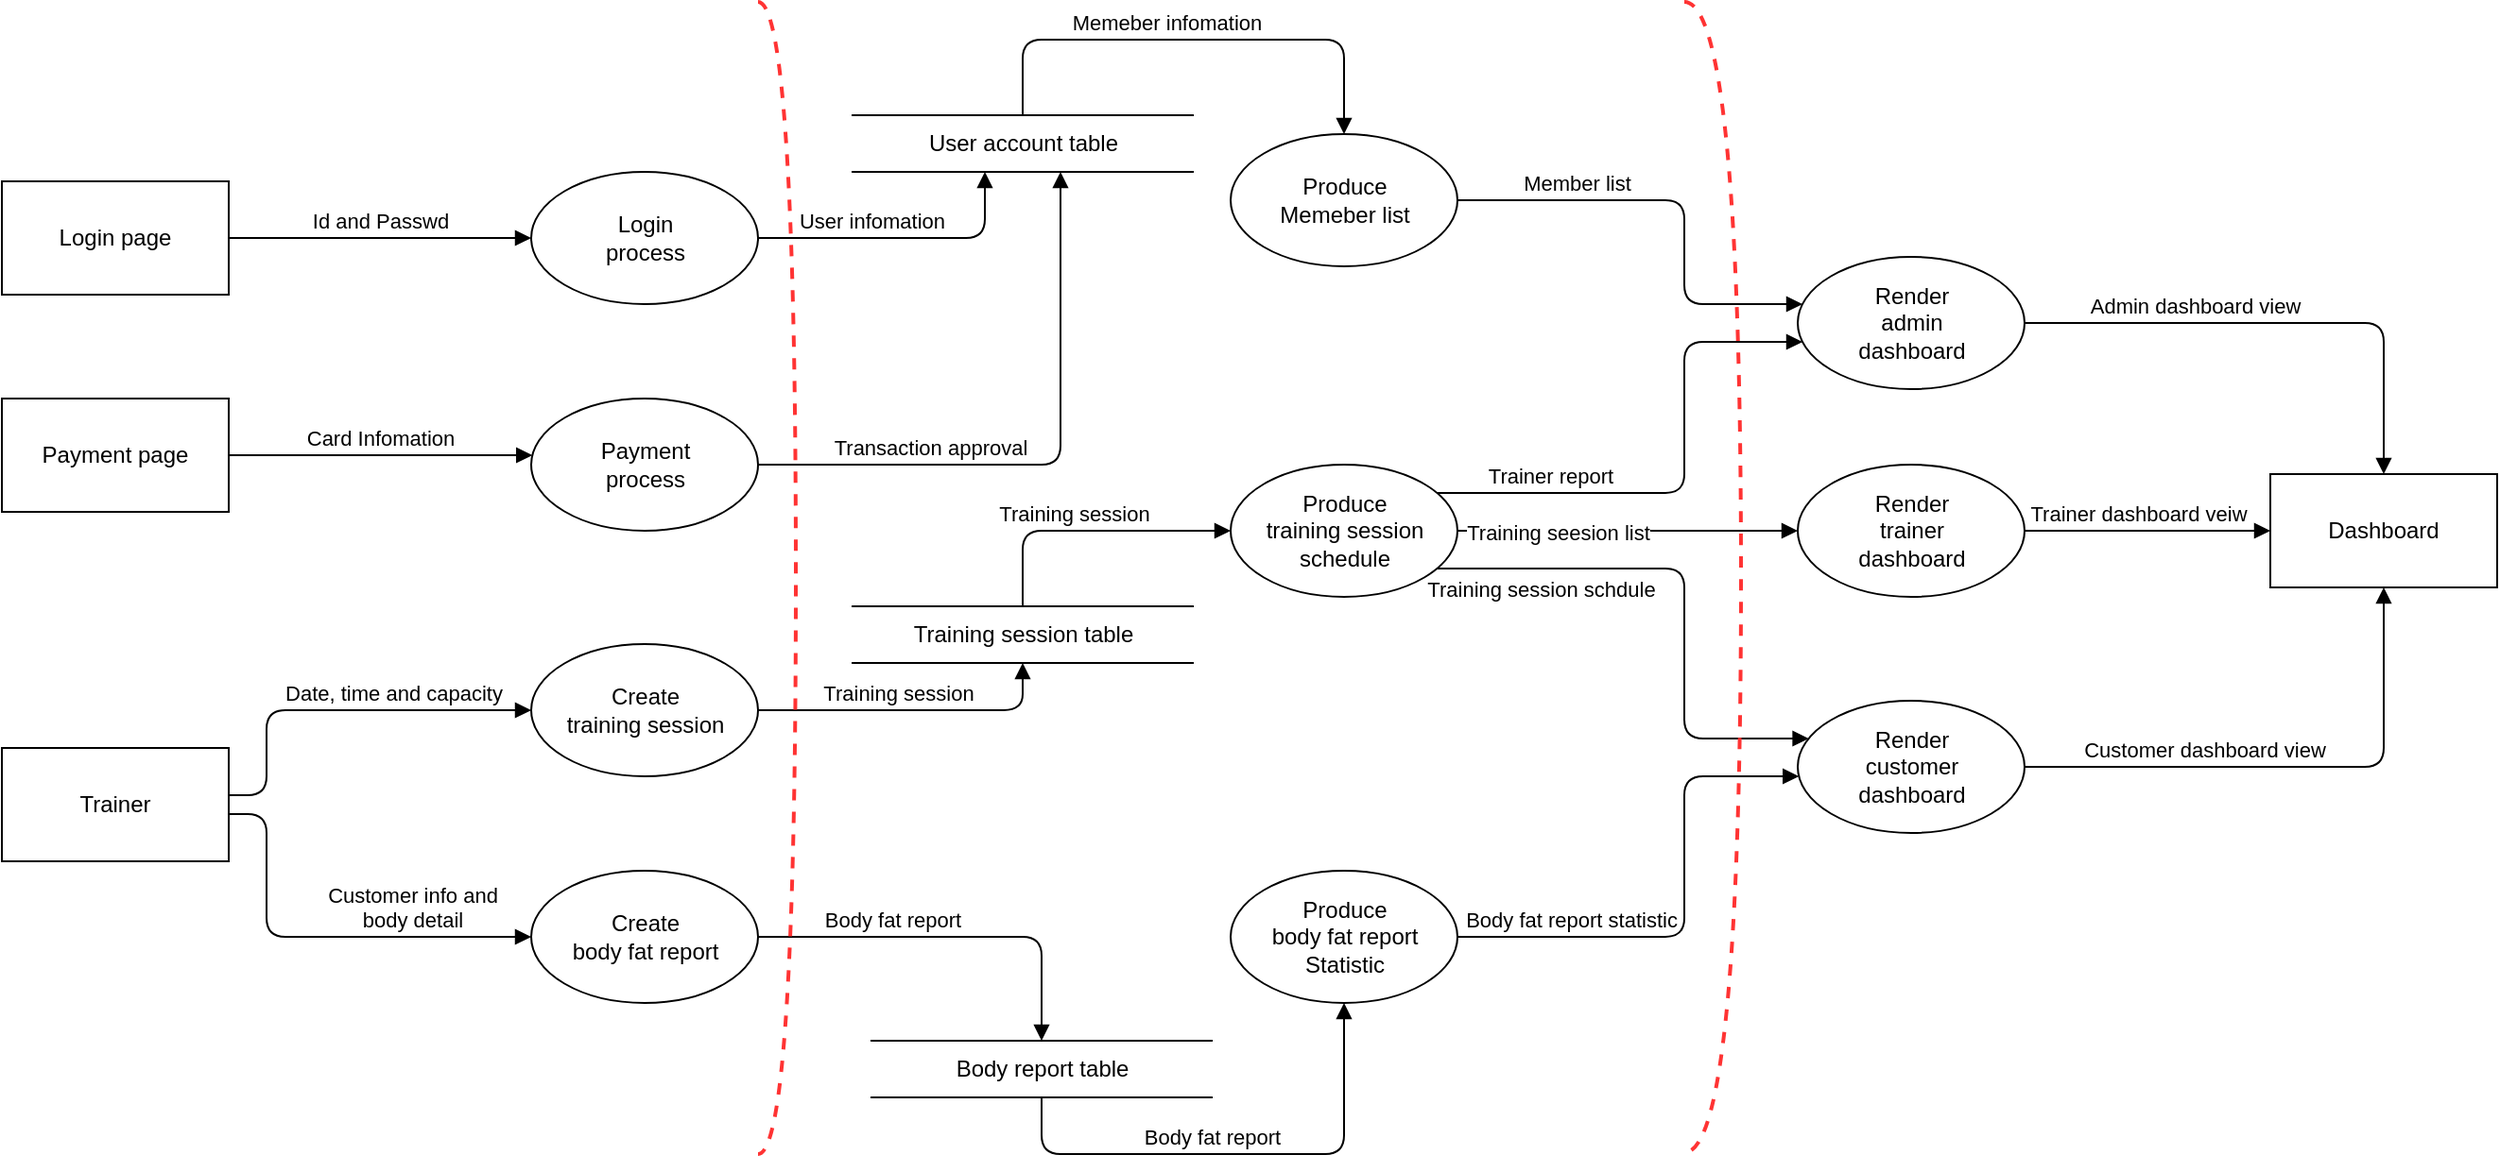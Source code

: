 <mxfile version="12.9.10" type="device"><diagram id="Wqul58esGj4QoU5V8-xV" name="Page-1"><mxGraphModel dx="4740" dy="2377" grid="1" gridSize="10" guides="1" tooltips="1" connect="1" arrows="1" fold="1" page="1" pageScale="1" pageWidth="2336" pageHeight="1654" math="0" shadow="0"><root><mxCell id="0"/><mxCell id="1" parent="0"/><mxCell id="eS3hO4ntNovAqbB1eu0Y-68" value="Login page" style="rounded=0;whiteSpace=wrap;html=1;" vertex="1" parent="1"><mxGeometry x="120" y="245" width="120" height="60" as="geometry"/></mxCell><mxCell id="eS3hO4ntNovAqbB1eu0Y-69" value="Payment page" style="rounded=0;whiteSpace=wrap;html=1;" vertex="1" parent="1"><mxGeometry x="120" y="360" width="120" height="60" as="geometry"/></mxCell><mxCell id="eS3hO4ntNovAqbB1eu0Y-71" value="Trainer" style="rounded=0;whiteSpace=wrap;html=1;" vertex="1" parent="1"><mxGeometry x="120" y="545" width="120" height="60" as="geometry"/></mxCell><mxCell id="eS3hO4ntNovAqbB1eu0Y-72" value="User account table" style="html=1;dashed=0;whitespace=wrap;shape=partialRectangle;right=0;left=0;" vertex="1" parent="1"><mxGeometry x="570" y="210" width="180" height="30" as="geometry"/></mxCell><mxCell id="eS3hO4ntNovAqbB1eu0Y-73" value="Training session table" style="html=1;dashed=0;whitespace=wrap;shape=partialRectangle;right=0;left=0;" vertex="1" parent="1"><mxGeometry x="570" y="470" width="180" height="30" as="geometry"/></mxCell><mxCell id="eS3hO4ntNovAqbB1eu0Y-76" value="Body report&amp;nbsp;table" style="html=1;dashed=0;whitespace=wrap;shape=partialRectangle;right=0;left=0;" vertex="1" parent="1"><mxGeometry x="580" y="700" width="180" height="30" as="geometry"/></mxCell><mxCell id="eS3hO4ntNovAqbB1eu0Y-77" value="Login&lt;br&gt;process" style="shape=ellipse;html=1;dashed=0;whitespace=wrap;perimeter=ellipsePerimeter;" vertex="1" parent="1"><mxGeometry x="400" y="240" width="120" height="70" as="geometry"/></mxCell><mxCell id="eS3hO4ntNovAqbB1eu0Y-78" value="Payment&lt;br&gt;process" style="shape=ellipse;html=1;dashed=0;whitespace=wrap;perimeter=ellipsePerimeter;" vertex="1" parent="1"><mxGeometry x="400" y="360" width="120" height="70" as="geometry"/></mxCell><mxCell id="eS3hO4ntNovAqbB1eu0Y-79" value="Create&lt;br&gt;training session" style="shape=ellipse;html=1;dashed=0;whitespace=wrap;perimeter=ellipsePerimeter;" vertex="1" parent="1"><mxGeometry x="400" y="490" width="120" height="70" as="geometry"/></mxCell><mxCell id="eS3hO4ntNovAqbB1eu0Y-80" value="Create&lt;br&gt;body fat report" style="shape=ellipse;html=1;dashed=0;whitespace=wrap;perimeter=ellipsePerimeter;" vertex="1" parent="1"><mxGeometry x="400" y="610" width="120" height="70" as="geometry"/></mxCell><mxCell id="eS3hO4ntNovAqbB1eu0Y-81" value="Id and Passwd" style="html=1;verticalAlign=bottom;endArrow=block;edgeStyle=orthogonalEdgeStyle;" edge="1" parent="1" source="eS3hO4ntNovAqbB1eu0Y-68" target="eS3hO4ntNovAqbB1eu0Y-77"><mxGeometry width="80" relative="1" as="geometry"><mxPoint x="550" y="310" as="sourcePoint"/><mxPoint x="830" y="310" as="targetPoint"/><Array as="points"/><mxPoint as="offset"/></mxGeometry></mxCell><mxCell id="eS3hO4ntNovAqbB1eu0Y-82" value="User infomation" style="html=1;verticalAlign=bottom;endArrow=block;edgeStyle=orthogonalEdgeStyle;" edge="1" parent="1" source="eS3hO4ntNovAqbB1eu0Y-77" target="eS3hO4ntNovAqbB1eu0Y-72"><mxGeometry x="-0.226" width="80" relative="1" as="geometry"><mxPoint x="640" y="322.002" as="sourcePoint"/><mxPoint x="1130" y="340" as="targetPoint"/><Array as="points"><mxPoint x="640" y="275"/></Array><mxPoint as="offset"/></mxGeometry></mxCell><mxCell id="eS3hO4ntNovAqbB1eu0Y-84" value="Card Infomation" style="html=1;verticalAlign=bottom;endArrow=block;edgeStyle=orthogonalEdgeStyle;" edge="1" parent="1" source="eS3hO4ntNovAqbB1eu0Y-69" target="eS3hO4ntNovAqbB1eu0Y-78"><mxGeometry x="-0.004" width="80" relative="1" as="geometry"><mxPoint x="400" y="335" as="sourcePoint"/><mxPoint x="610" y="300" as="targetPoint"/><Array as="points"><mxPoint x="310" y="390"/><mxPoint x="310" y="390"/></Array><mxPoint as="offset"/></mxGeometry></mxCell><mxCell id="eS3hO4ntNovAqbB1eu0Y-85" value="Transaction approval" style="html=1;verticalAlign=bottom;endArrow=block;edgeStyle=orthogonalEdgeStyle;" edge="1" parent="1" source="eS3hO4ntNovAqbB1eu0Y-78" target="eS3hO4ntNovAqbB1eu0Y-72"><mxGeometry x="-0.429" width="80" relative="1" as="geometry"><mxPoint x="710.0" y="435.059" as="sourcePoint"/><mxPoint x="829.941" y="360" as="targetPoint"/><Array as="points"><mxPoint x="680" y="395"/></Array><mxPoint x="1" as="offset"/></mxGeometry></mxCell><mxCell id="eS3hO4ntNovAqbB1eu0Y-86" value="Date, time and capacity" style="html=1;verticalAlign=bottom;endArrow=block;edgeStyle=orthogonalEdgeStyle;" edge="1" parent="1" source="eS3hO4ntNovAqbB1eu0Y-71" target="eS3hO4ntNovAqbB1eu0Y-79"><mxGeometry x="0.282" width="80" relative="1" as="geometry"><mxPoint x="220.0" y="484.41" as="sourcePoint"/><mxPoint x="380.615" y="484.41" as="targetPoint"/><Array as="points"><mxPoint x="260" y="570"/><mxPoint x="260" y="525"/></Array><mxPoint as="offset"/></mxGeometry></mxCell><mxCell id="eS3hO4ntNovAqbB1eu0Y-87" value="Customer info and&lt;br&gt;body detail" style="html=1;verticalAlign=bottom;endArrow=block;edgeStyle=orthogonalEdgeStyle;" edge="1" parent="1" source="eS3hO4ntNovAqbB1eu0Y-71" target="eS3hO4ntNovAqbB1eu0Y-80"><mxGeometry x="0.442" width="80" relative="1" as="geometry"><mxPoint x="250.0" y="580" as="sourcePoint"/><mxPoint x="400.0" y="535.059" as="targetPoint"/><Array as="points"><mxPoint x="260" y="580"/><mxPoint x="260" y="645"/></Array><mxPoint as="offset"/></mxGeometry></mxCell><mxCell id="eS3hO4ntNovAqbB1eu0Y-88" value="Produce&lt;br&gt;body fat report&lt;br&gt;Statistic" style="shape=ellipse;html=1;dashed=0;whitespace=wrap;perimeter=ellipsePerimeter;" vertex="1" parent="1"><mxGeometry x="770" y="610" width="120" height="70" as="geometry"/></mxCell><mxCell id="eS3hO4ntNovAqbB1eu0Y-91" value="Produce&lt;br&gt;training session&lt;br&gt;schedule" style="shape=ellipse;html=1;dashed=0;whitespace=wrap;perimeter=ellipsePerimeter;" vertex="1" parent="1"><mxGeometry x="770" y="395" width="120" height="70" as="geometry"/></mxCell><mxCell id="eS3hO4ntNovAqbB1eu0Y-92" value="Training session" style="html=1;verticalAlign=bottom;endArrow=block;edgeStyle=orthogonalEdgeStyle;" edge="1" parent="1" source="eS3hO4ntNovAqbB1eu0Y-79" target="eS3hO4ntNovAqbB1eu0Y-73"><mxGeometry x="-0.111" width="80" relative="1" as="geometry"><mxPoint x="550.0" y="594.94" as="sourcePoint"/><mxPoint x="710.0" y="549.999" as="targetPoint"/><Array as="points"><mxPoint x="660" y="525"/></Array><mxPoint as="offset"/></mxGeometry></mxCell><mxCell id="eS3hO4ntNovAqbB1eu0Y-93" value="Training session" style="html=1;verticalAlign=bottom;endArrow=block;edgeStyle=orthogonalEdgeStyle;" edge="1" parent="1" source="eS3hO4ntNovAqbB1eu0Y-73" target="eS3hO4ntNovAqbB1eu0Y-91"><mxGeometry x="-0.111" width="80" relative="1" as="geometry"><mxPoint x="750.0" y="375.059" as="sourcePoint"/><mxPoint x="859.941" y="350" as="targetPoint"/><Array as="points"><mxPoint x="660" y="430"/></Array><mxPoint as="offset"/></mxGeometry></mxCell><mxCell id="eS3hO4ntNovAqbB1eu0Y-94" value="Body fat report" style="html=1;verticalAlign=bottom;endArrow=block;edgeStyle=orthogonalEdgeStyle;" edge="1" parent="1" source="eS3hO4ntNovAqbB1eu0Y-80" target="eS3hO4ntNovAqbB1eu0Y-76"><mxGeometry x="-0.317" width="80" relative="1" as="geometry"><mxPoint x="570.0" y="570" as="sourcePoint"/><mxPoint x="730.0" y="635.059" as="targetPoint"/><Array as="points"><mxPoint x="670" y="645"/></Array><mxPoint x="1" as="offset"/></mxGeometry></mxCell><mxCell id="eS3hO4ntNovAqbB1eu0Y-95" value="Body fat report" style="html=1;verticalAlign=bottom;endArrow=block;edgeStyle=orthogonalEdgeStyle;" edge="1" parent="1" source="eS3hO4ntNovAqbB1eu0Y-76" target="eS3hO4ntNovAqbB1eu0Y-88"><mxGeometry x="-0.111" width="80" relative="1" as="geometry"><mxPoint x="850.001" y="780" as="sourcePoint"/><mxPoint x="1070.001" y="790.495" as="targetPoint"/><Array as="points"><mxPoint x="670" y="760"/><mxPoint x="830" y="760"/></Array><mxPoint as="offset"/></mxGeometry></mxCell><mxCell id="eS3hO4ntNovAqbB1eu0Y-96" value="Training session schdule" style="html=1;verticalAlign=bottom;endArrow=block;edgeStyle=orthogonalEdgeStyle;" edge="1" parent="1" source="eS3hO4ntNovAqbB1eu0Y-91" target="eS3hO4ntNovAqbB1eu0Y-109"><mxGeometry x="-0.621" y="-20" width="80" relative="1" as="geometry"><mxPoint x="1020.001" y="620" as="sourcePoint"/><mxPoint x="1190" y="570" as="targetPoint"/><Array as="points"><mxPoint x="1010" y="450"/><mxPoint x="1010" y="540"/></Array><mxPoint as="offset"/></mxGeometry></mxCell><mxCell id="eS3hO4ntNovAqbB1eu0Y-97" value="Body fat report statistic" style="html=1;verticalAlign=bottom;endArrow=block;edgeStyle=orthogonalEdgeStyle;" edge="1" parent="1" source="eS3hO4ntNovAqbB1eu0Y-88" target="eS3hO4ntNovAqbB1eu0Y-109"><mxGeometry x="-0.548" width="80" relative="1" as="geometry"><mxPoint x="990.0" y="665.059" as="sourcePoint"/><mxPoint x="1190" y="580" as="targetPoint"/><Array as="points"><mxPoint x="1010" y="645"/><mxPoint x="1010" y="560"/></Array><mxPoint as="offset"/></mxGeometry></mxCell><mxCell id="eS3hO4ntNovAqbB1eu0Y-98" value="" style="shape=requiredInterface;html=1;verticalLabelPosition=bottom;dashed=1;strokeColor=#FF3333;strokeWidth=2;fillColor=none;fontColor=#FF3333;align=left;" vertex="1" parent="1"><mxGeometry x="520" y="150" width="20" height="610" as="geometry"/></mxCell><mxCell id="eS3hO4ntNovAqbB1eu0Y-99" value="" style="shape=requiredInterface;html=1;verticalLabelPosition=bottom;dashed=1;strokeColor=#FF3333;strokeWidth=2;fillColor=none;fontColor=#FF3333;align=left;rotation=0;" vertex="1" parent="1"><mxGeometry x="1010" y="150" width="30" height="609.25" as="geometry"/></mxCell><mxCell id="eS3hO4ntNovAqbB1eu0Y-100" value="Produce&lt;br&gt;Memeber list" style="shape=ellipse;html=1;dashed=0;whitespace=wrap;perimeter=ellipsePerimeter;" vertex="1" parent="1"><mxGeometry x="770" y="220" width="120" height="70" as="geometry"/></mxCell><mxCell id="eS3hO4ntNovAqbB1eu0Y-103" value="Memeber infomation" style="html=1;verticalAlign=bottom;endArrow=block;edgeStyle=orthogonalEdgeStyle;" edge="1" parent="1" source="eS3hO4ntNovAqbB1eu0Y-72" target="eS3hO4ntNovAqbB1eu0Y-100"><mxGeometry x="-0.111" width="80" relative="1" as="geometry"><mxPoint x="680.001" y="130" as="sourcePoint"/><mxPoint x="850.001" y="140.495" as="targetPoint"/><Array as="points"><mxPoint x="660" y="170"/><mxPoint x="830" y="170"/></Array><mxPoint as="offset"/></mxGeometry></mxCell><mxCell id="eS3hO4ntNovAqbB1eu0Y-109" value="Render&lt;br&gt;customer&lt;br&gt;dashboard" style="shape=ellipse;html=1;dashed=0;whitespace=wrap;perimeter=ellipsePerimeter;" vertex="1" parent="1"><mxGeometry x="1070" y="520" width="120" height="70" as="geometry"/></mxCell><mxCell id="eS3hO4ntNovAqbB1eu0Y-110" value="Render&lt;br&gt;trainer&lt;br&gt;dashboard" style="shape=ellipse;html=1;dashed=0;whitespace=wrap;perimeter=ellipsePerimeter;" vertex="1" parent="1"><mxGeometry x="1070" y="395" width="120" height="70" as="geometry"/></mxCell><mxCell id="eS3hO4ntNovAqbB1eu0Y-111" value="Render&lt;br&gt;admin&lt;br&gt;dashboard" style="shape=ellipse;html=1;dashed=0;whitespace=wrap;perimeter=ellipsePerimeter;" vertex="1" parent="1"><mxGeometry x="1070" y="285" width="120" height="70" as="geometry"/></mxCell><mxCell id="eS3hO4ntNovAqbB1eu0Y-112" value="Dashboard" style="rounded=0;whiteSpace=wrap;html=1;" vertex="1" parent="1"><mxGeometry x="1320" y="400" width="120" height="60" as="geometry"/></mxCell><mxCell id="eS3hO4ntNovAqbB1eu0Y-113" value="Training seesion list" style="html=1;verticalAlign=bottom;endArrow=block;edgeStyle=orthogonalEdgeStyle;" edge="1" parent="1" source="eS3hO4ntNovAqbB1eu0Y-91" target="eS3hO4ntNovAqbB1eu0Y-110"><mxGeometry x="-0.404" y="-10" width="80" relative="1" as="geometry"><mxPoint x="870.0" y="465.059" as="sourcePoint"/><mxPoint x="1120" y="490" as="targetPoint"/><Array as="points"><mxPoint x="990" y="430"/><mxPoint x="990" y="430"/></Array><mxPoint x="-1" as="offset"/></mxGeometry></mxCell><mxCell id="eS3hO4ntNovAqbB1eu0Y-114" value="Trainer report" style="html=1;verticalAlign=bottom;endArrow=block;edgeStyle=orthogonalEdgeStyle;" edge="1" parent="1" source="eS3hO4ntNovAqbB1eu0Y-91" target="eS3hO4ntNovAqbB1eu0Y-111"><mxGeometry x="-0.565" width="80" relative="1" as="geometry"><mxPoint x="860.0" y="360" as="sourcePoint"/><mxPoint x="1115.79" y="315" as="targetPoint"/><Array as="points"><mxPoint x="1010" y="410"/><mxPoint x="1010" y="330"/></Array><mxPoint as="offset"/></mxGeometry></mxCell><mxCell id="eS3hO4ntNovAqbB1eu0Y-115" value="Member list" style="html=1;verticalAlign=bottom;endArrow=block;edgeStyle=orthogonalEdgeStyle;" edge="1" parent="1" source="eS3hO4ntNovAqbB1eu0Y-100" target="eS3hO4ntNovAqbB1eu0Y-111"><mxGeometry x="-0.481" width="80" relative="1" as="geometry"><mxPoint x="970.06" y="80" as="sourcePoint"/><mxPoint x="1140" y="255" as="targetPoint"/><Array as="points"><mxPoint x="1010" y="255"/><mxPoint x="1010" y="310"/></Array><mxPoint x="1" as="offset"/></mxGeometry></mxCell><mxCell id="eS3hO4ntNovAqbB1eu0Y-117" value="Admin dashboard view" style="html=1;verticalAlign=bottom;endArrow=block;edgeStyle=orthogonalEdgeStyle;" edge="1" parent="1" source="eS3hO4ntNovAqbB1eu0Y-111" target="eS3hO4ntNovAqbB1eu0Y-112"><mxGeometry x="-0.334" width="80" relative="1" as="geometry"><mxPoint x="1270.0" y="305" as="sourcePoint"/><mxPoint x="1430.0" y="305" as="targetPoint"/><Array as="points"><mxPoint x="1380" y="320"/></Array><mxPoint as="offset"/></mxGeometry></mxCell><mxCell id="eS3hO4ntNovAqbB1eu0Y-118" value="Trainer dashboard veiw" style="html=1;verticalAlign=bottom;endArrow=block;edgeStyle=orthogonalEdgeStyle;" edge="1" parent="1" source="eS3hO4ntNovAqbB1eu0Y-110" target="eS3hO4ntNovAqbB1eu0Y-112"><mxGeometry x="0.232" y="-20" width="80" relative="1" as="geometry"><mxPoint x="1200" y="330" as="sourcePoint"/><mxPoint x="1360.059" y="410" as="targetPoint"/><Array as="points"><mxPoint x="1270" y="430"/><mxPoint x="1270" y="430"/></Array><mxPoint x="-20" y="-20" as="offset"/></mxGeometry></mxCell><mxCell id="eS3hO4ntNovAqbB1eu0Y-119" value="Customer dashboard view" style="html=1;verticalAlign=bottom;endArrow=block;edgeStyle=orthogonalEdgeStyle;" edge="1" parent="1" source="eS3hO4ntNovAqbB1eu0Y-109" target="eS3hO4ntNovAqbB1eu0Y-112"><mxGeometry x="-0.334" width="80" relative="1" as="geometry"><mxPoint x="1220" y="550" as="sourcePoint"/><mxPoint x="1410.059" y="630" as="targetPoint"/><Array as="points"><mxPoint x="1380" y="555"/></Array><mxPoint as="offset"/></mxGeometry></mxCell></root></mxGraphModel></diagram></mxfile>